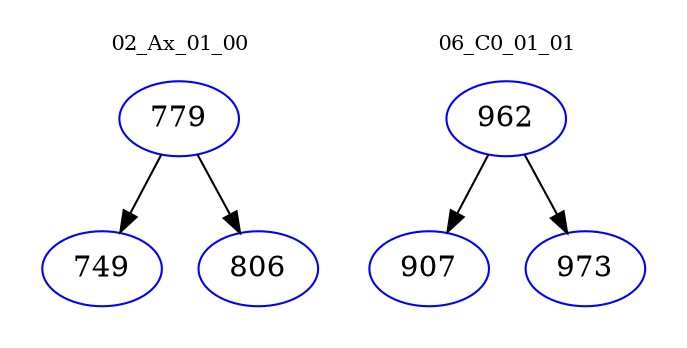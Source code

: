 digraph{
subgraph cluster_0 {
color = white
label = "02_Ax_01_00";
fontsize=10;
T0_779 [label="779", color="blue"]
T0_779 -> T0_749 [color="black"]
T0_749 [label="749", color="blue"]
T0_779 -> T0_806 [color="black"]
T0_806 [label="806", color="blue"]
}
subgraph cluster_1 {
color = white
label = "06_C0_01_01";
fontsize=10;
T1_962 [label="962", color="blue"]
T1_962 -> T1_907 [color="black"]
T1_907 [label="907", color="blue"]
T1_962 -> T1_973 [color="black"]
T1_973 [label="973", color="blue"]
}
}
